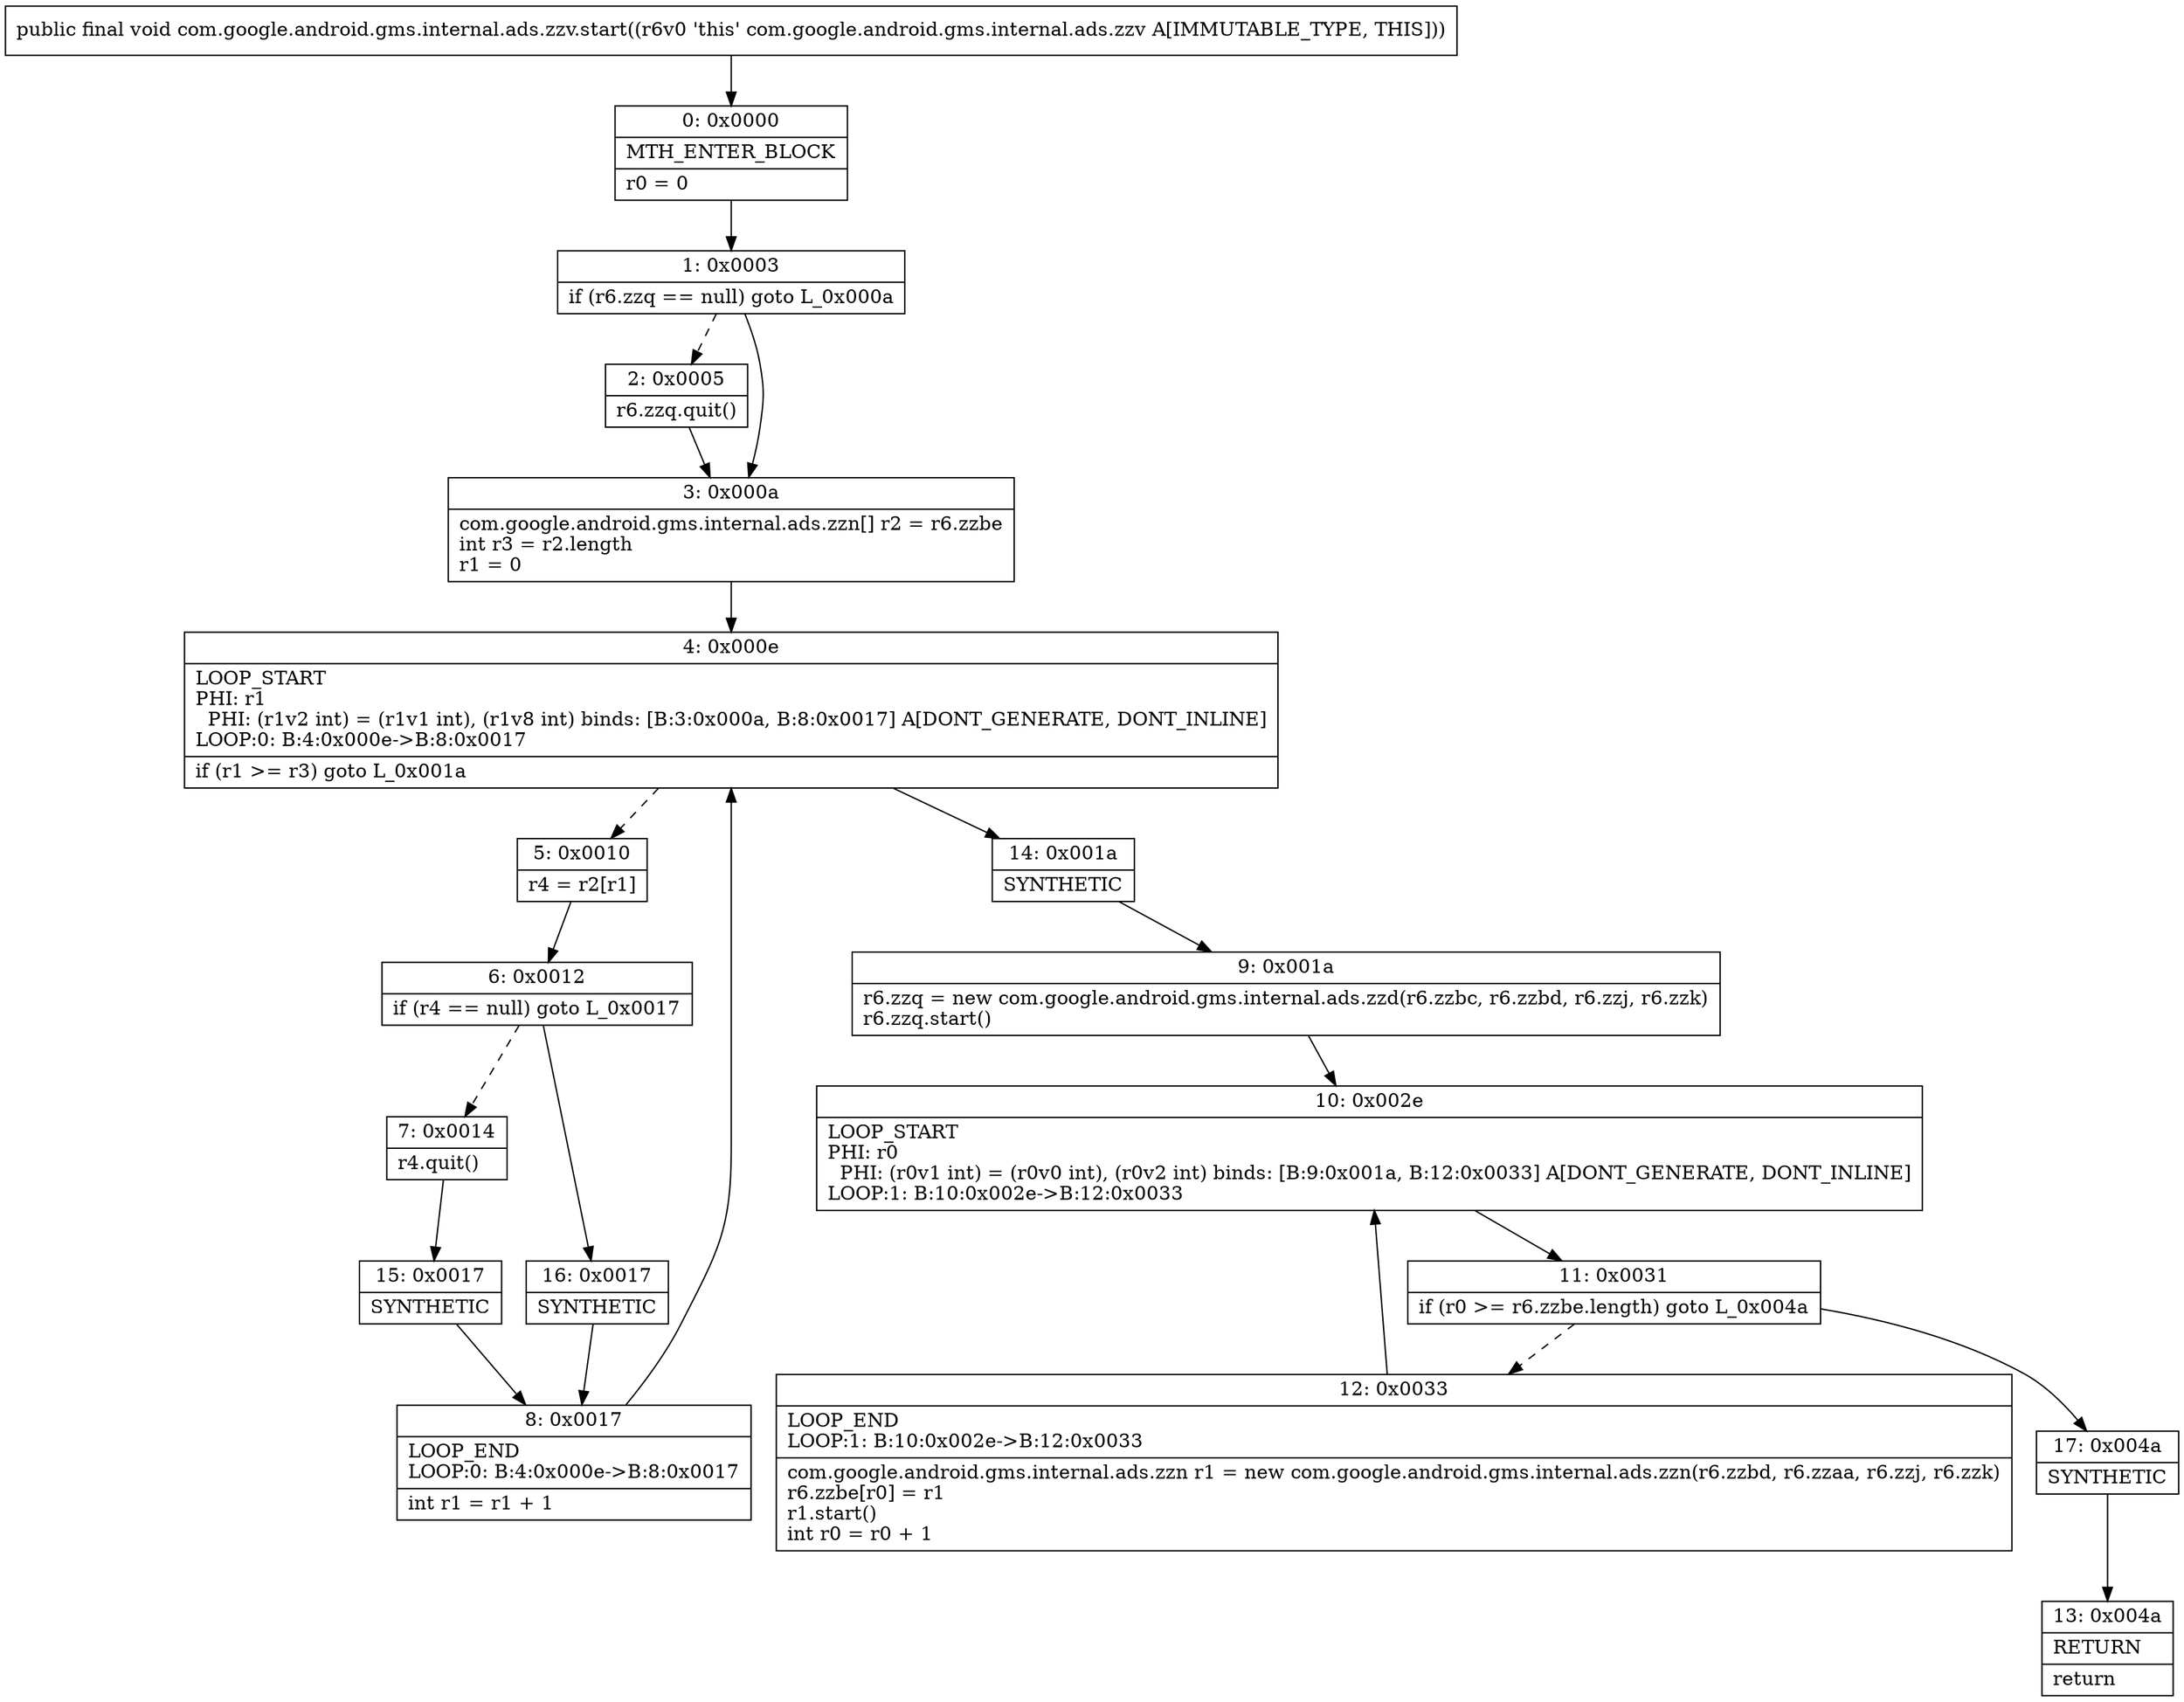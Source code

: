 digraph "CFG forcom.google.android.gms.internal.ads.zzv.start()V" {
Node_0 [shape=record,label="{0\:\ 0x0000|MTH_ENTER_BLOCK\l|r0 = 0\l}"];
Node_1 [shape=record,label="{1\:\ 0x0003|if (r6.zzq == null) goto L_0x000a\l}"];
Node_2 [shape=record,label="{2\:\ 0x0005|r6.zzq.quit()\l}"];
Node_3 [shape=record,label="{3\:\ 0x000a|com.google.android.gms.internal.ads.zzn[] r2 = r6.zzbe\lint r3 = r2.length\lr1 = 0\l}"];
Node_4 [shape=record,label="{4\:\ 0x000e|LOOP_START\lPHI: r1 \l  PHI: (r1v2 int) = (r1v1 int), (r1v8 int) binds: [B:3:0x000a, B:8:0x0017] A[DONT_GENERATE, DONT_INLINE]\lLOOP:0: B:4:0x000e\-\>B:8:0x0017\l|if (r1 \>= r3) goto L_0x001a\l}"];
Node_5 [shape=record,label="{5\:\ 0x0010|r4 = r2[r1]\l}"];
Node_6 [shape=record,label="{6\:\ 0x0012|if (r4 == null) goto L_0x0017\l}"];
Node_7 [shape=record,label="{7\:\ 0x0014|r4.quit()\l}"];
Node_8 [shape=record,label="{8\:\ 0x0017|LOOP_END\lLOOP:0: B:4:0x000e\-\>B:8:0x0017\l|int r1 = r1 + 1\l}"];
Node_9 [shape=record,label="{9\:\ 0x001a|r6.zzq = new com.google.android.gms.internal.ads.zzd(r6.zzbc, r6.zzbd, r6.zzj, r6.zzk)\lr6.zzq.start()\l}"];
Node_10 [shape=record,label="{10\:\ 0x002e|LOOP_START\lPHI: r0 \l  PHI: (r0v1 int) = (r0v0 int), (r0v2 int) binds: [B:9:0x001a, B:12:0x0033] A[DONT_GENERATE, DONT_INLINE]\lLOOP:1: B:10:0x002e\-\>B:12:0x0033\l}"];
Node_11 [shape=record,label="{11\:\ 0x0031|if (r0 \>= r6.zzbe.length) goto L_0x004a\l}"];
Node_12 [shape=record,label="{12\:\ 0x0033|LOOP_END\lLOOP:1: B:10:0x002e\-\>B:12:0x0033\l|com.google.android.gms.internal.ads.zzn r1 = new com.google.android.gms.internal.ads.zzn(r6.zzbd, r6.zzaa, r6.zzj, r6.zzk)\lr6.zzbe[r0] = r1\lr1.start()\lint r0 = r0 + 1\l}"];
Node_13 [shape=record,label="{13\:\ 0x004a|RETURN\l|return\l}"];
Node_14 [shape=record,label="{14\:\ 0x001a|SYNTHETIC\l}"];
Node_15 [shape=record,label="{15\:\ 0x0017|SYNTHETIC\l}"];
Node_16 [shape=record,label="{16\:\ 0x0017|SYNTHETIC\l}"];
Node_17 [shape=record,label="{17\:\ 0x004a|SYNTHETIC\l}"];
MethodNode[shape=record,label="{public final void com.google.android.gms.internal.ads.zzv.start((r6v0 'this' com.google.android.gms.internal.ads.zzv A[IMMUTABLE_TYPE, THIS])) }"];
MethodNode -> Node_0;
Node_0 -> Node_1;
Node_1 -> Node_2[style=dashed];
Node_1 -> Node_3;
Node_2 -> Node_3;
Node_3 -> Node_4;
Node_4 -> Node_5[style=dashed];
Node_4 -> Node_14;
Node_5 -> Node_6;
Node_6 -> Node_7[style=dashed];
Node_6 -> Node_16;
Node_7 -> Node_15;
Node_8 -> Node_4;
Node_9 -> Node_10;
Node_10 -> Node_11;
Node_11 -> Node_12[style=dashed];
Node_11 -> Node_17;
Node_12 -> Node_10;
Node_14 -> Node_9;
Node_15 -> Node_8;
Node_16 -> Node_8;
Node_17 -> Node_13;
}

